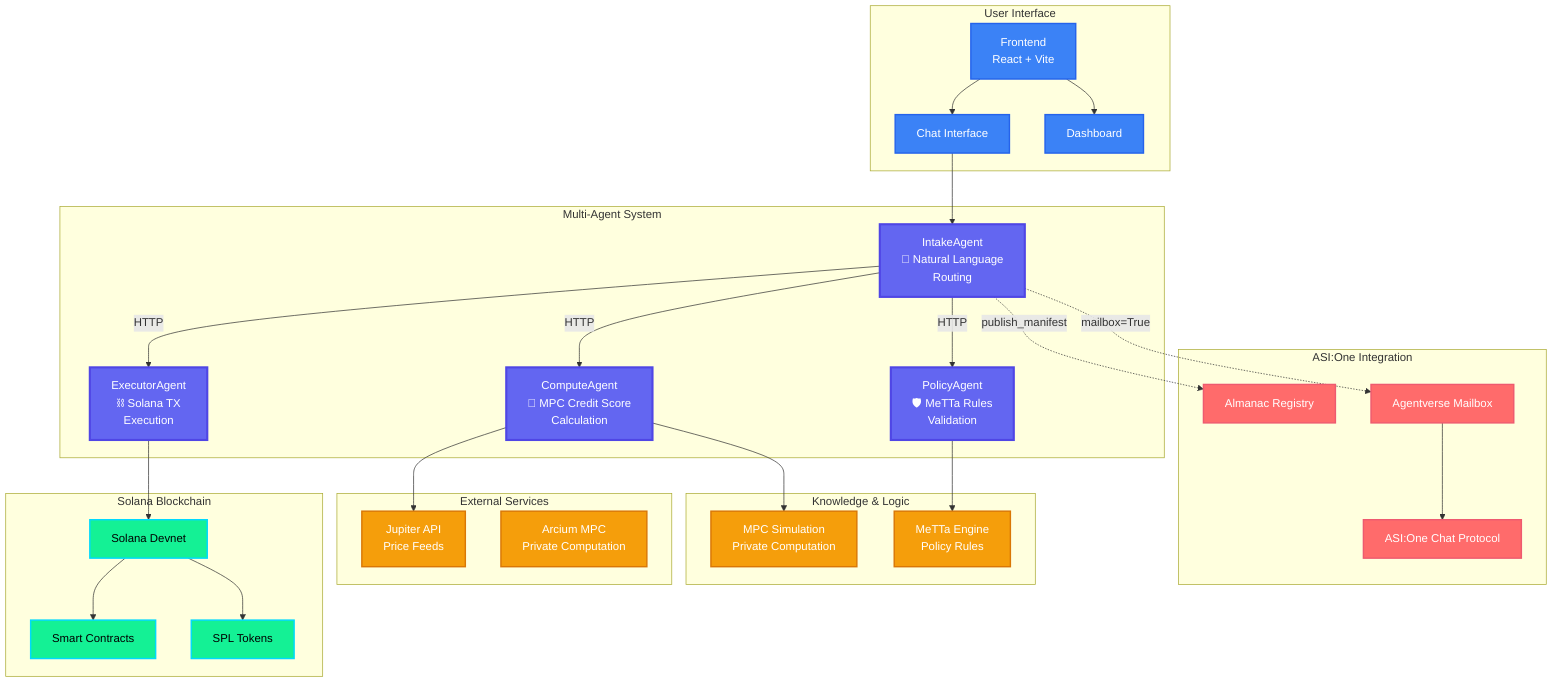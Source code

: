 graph TB
    subgraph "User Interface"
        UI[Frontend<br/>React + Vite]
        Dashboard[Dashboard]
        Chat[Chat Interface]
    end

    subgraph "ASI:One Integration"
        ASIOne[ASI:One Chat Protocol]
        Agentverse[Agentverse Mailbox]
        Almanac[Almanac Registry]
    end

    subgraph "Multi-Agent System"
        Intake[IntakeAgent<br/>💬 Natural Language<br/>Routing]
        Policy[PolicyAgent<br/>🛡️ MeTTa Rules<br/>Validation]
        Compute[ComputeAgent<br/>🧮 MPC Credit Score<br/>Calculation]
        Executor[ExecutorAgent<br/>⛓️ Solana TX<br/>Execution]
    end

    subgraph "Knowledge & Logic"
        MeTTa[MeTTa Engine<br/>Policy Rules]
        MPC[MPC Simulation<br/>Private Computation]
    end

    subgraph "Solana Blockchain"
        Solana[Solana Devnet]
        SPL[SPL Tokens]
        SmartContract[Smart Contracts]
    end

    subgraph "External Services"
        Jupiter[Jupiter API<br/>Price Feeds]
        Arcium[Arcium MPC<br/>Private Computation]
    end

    %% User Flow
    UI --> Dashboard
    UI --> Chat
    Chat --> Intake

    %% ASI:One Integration
    Intake -.->|mailbox=True| Agentverse
    Agentverse --> ASIOne
    Intake -.->|publish_manifest| Almanac

    %% Agent Communication Flow
    Intake -->|HTTP| Policy
    Intake -->|HTTP| Compute
    Intake -->|HTTP| Executor
    Policy --> MeTTa
    Compute --> MPC
    Compute --> Jupiter

    %% Solana Integration
    Executor --> Solana
    Solana --> SPL
    Solana --> SmartContract

    %% Styling
    classDef agent fill:#6366f1,stroke:#4f46e5,stroke-width:3px,color:#fff
    classDef solana fill:#14f195,stroke:#00d9ff,stroke-width:2px,color:#000
    classDef asi fill:#ff6b6b,stroke:#ee5a6f,stroke-width:2px,color:#fff
    classDef frontend fill:#3b82f6,stroke:#2563eb,stroke-width:2px,color:#fff
    classDef service fill:#f59e0b,stroke:#d97706,stroke-width:2px,color:#fff

    class Intake,Policy,Compute,Executor agent
    class Solana,SPL,SmartContract solana
    class ASIOne,Agentverse,Almanac asi
    class UI,Dashboard,Chat frontend
    class Jupiter,Arcium,MeTTa,MPC service